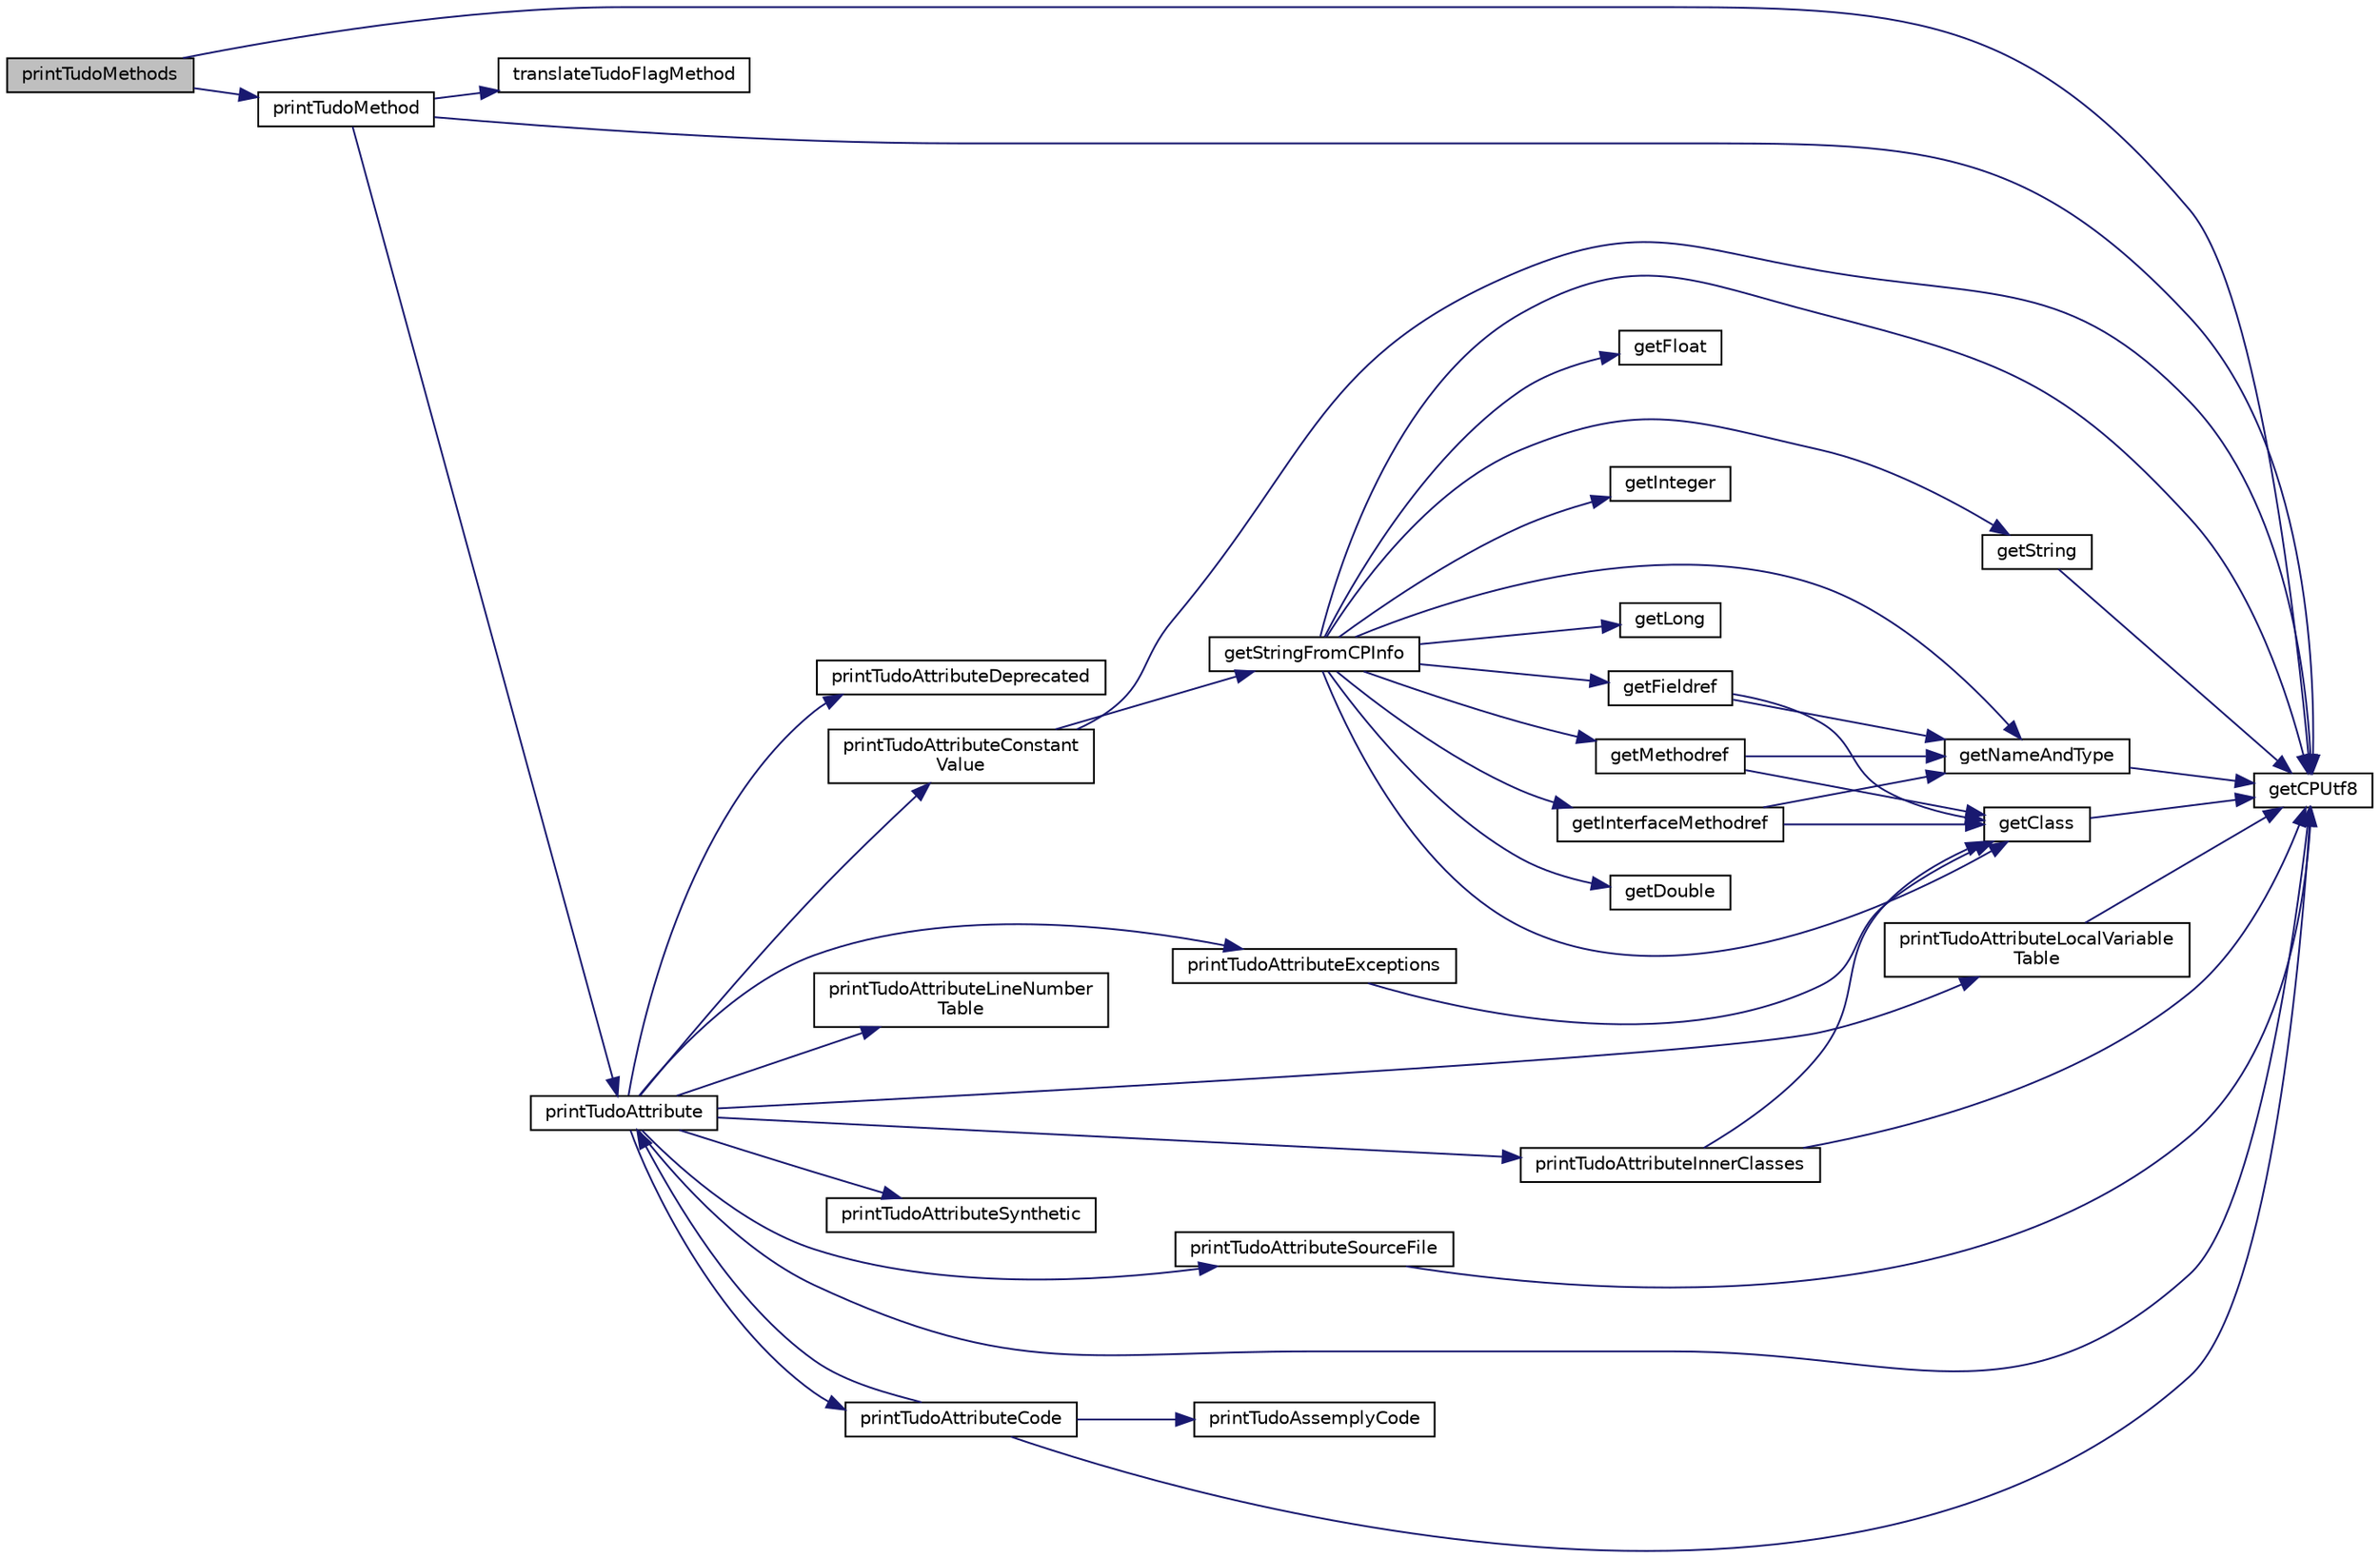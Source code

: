 digraph "printTudoMethods"
{
 // LATEX_PDF_SIZE
  edge [fontname="Helvetica",fontsize="10",labelfontname="Helvetica",labelfontsize="10"];
  node [fontname="Helvetica",fontsize="10",shape=record];
  rankdir="LR";
  Node1 [label="printTudoMethods",height=0.2,width=0.4,color="black", fillcolor="grey75", style="filled", fontcolor="black",tooltip=" "];
  Node1 -> Node2 [color="midnightblue",fontsize="10",style="solid"];
  Node2 [label="getCPUtf8",height=0.2,width=0.4,color="black", fillcolor="white", style="filled",URL="$_constant_pool_info_8cpp.html#a5e9d056ada05e799dca7e544a7878f94",tooltip=" "];
  Node1 -> Node3 [color="midnightblue",fontsize="10",style="solid"];
  Node3 [label="printTudoMethod",height=0.2,width=0.4,color="black", fillcolor="white", style="filled",URL="$_print_tudo_8cpp.html#aca33f9f66fd0cfecd1218ab919d4765a",tooltip=" "];
  Node3 -> Node2 [color="midnightblue",fontsize="10",style="solid"];
  Node3 -> Node4 [color="midnightblue",fontsize="10",style="solid"];
  Node4 [label="printTudoAttribute",height=0.2,width=0.4,color="black", fillcolor="white", style="filled",URL="$_print_tudo_8cpp.html#a811ce9d29fdfcee18bc97ed51288a20e",tooltip=" "];
  Node4 -> Node2 [color="midnightblue",fontsize="10",style="solid"];
  Node4 -> Node5 [color="midnightblue",fontsize="10",style="solid"];
  Node5 [label="printTudoAttributeCode",height=0.2,width=0.4,color="black", fillcolor="white", style="filled",URL="$_print_tudo_8cpp.html#a127513c6d27c1f7e5b1e2b23a4698fc6",tooltip=" "];
  Node5 -> Node2 [color="midnightblue",fontsize="10",style="solid"];
  Node5 -> Node6 [color="midnightblue",fontsize="10",style="solid"];
  Node6 [label="printTudoAssemplyCode",height=0.2,width=0.4,color="black", fillcolor="white", style="filled",URL="$_print_tudo_8cpp.html#acd1d6bce54f0bf844f0b3aae077ddd13",tooltip=" "];
  Node5 -> Node4 [color="midnightblue",fontsize="10",style="solid"];
  Node4 -> Node7 [color="midnightblue",fontsize="10",style="solid"];
  Node7 [label="printTudoAttributeConstant\lValue",height=0.2,width=0.4,color="black", fillcolor="white", style="filled",URL="$_print_tudo_8cpp.html#ad2de31238db7d9e4da9ba7419ee5fa19",tooltip=" "];
  Node7 -> Node2 [color="midnightblue",fontsize="10",style="solid"];
  Node7 -> Node8 [color="midnightblue",fontsize="10",style="solid"];
  Node8 [label="getStringFromCPInfo",height=0.2,width=0.4,color="black", fillcolor="white", style="filled",URL="$_constant_pool_info_8cpp.html#afe1697068c0f2f8b2c45ae37899e874c",tooltip=" "];
  Node8 -> Node9 [color="midnightblue",fontsize="10",style="solid"];
  Node9 [label="getClass",height=0.2,width=0.4,color="black", fillcolor="white", style="filled",URL="$_constant_pool_info_8cpp.html#abf3ac3c335453aeeaef5215f929ca198",tooltip=" "];
  Node9 -> Node2 [color="midnightblue",fontsize="10",style="solid"];
  Node8 -> Node2 [color="midnightblue",fontsize="10",style="solid"];
  Node8 -> Node10 [color="midnightblue",fontsize="10",style="solid"];
  Node10 [label="getDouble",height=0.2,width=0.4,color="black", fillcolor="white", style="filled",URL="$_constant_pool_info_8cpp.html#a7c2c013a83861a4863262f5662805cde",tooltip=" "];
  Node8 -> Node11 [color="midnightblue",fontsize="10",style="solid"];
  Node11 [label="getFieldref",height=0.2,width=0.4,color="black", fillcolor="white", style="filled",URL="$_constant_pool_info_8cpp.html#aa11fd5cae250b13659b5bc7896666470",tooltip=" "];
  Node11 -> Node9 [color="midnightblue",fontsize="10",style="solid"];
  Node11 -> Node12 [color="midnightblue",fontsize="10",style="solid"];
  Node12 [label="getNameAndType",height=0.2,width=0.4,color="black", fillcolor="white", style="filled",URL="$_constant_pool_info_8cpp.html#a17eba7eed349812217e563f49ea1ce31",tooltip=" "];
  Node12 -> Node2 [color="midnightblue",fontsize="10",style="solid"];
  Node8 -> Node13 [color="midnightblue",fontsize="10",style="solid"];
  Node13 [label="getFloat",height=0.2,width=0.4,color="black", fillcolor="white", style="filled",URL="$_constant_pool_info_8cpp.html#a4c191de500bacf8bcbf78fecaaff5c9c",tooltip=" "];
  Node8 -> Node14 [color="midnightblue",fontsize="10",style="solid"];
  Node14 [label="getInteger",height=0.2,width=0.4,color="black", fillcolor="white", style="filled",URL="$_constant_pool_info_8cpp.html#ad170cd1f7d25904c16944ac727b0a3df",tooltip=" "];
  Node8 -> Node15 [color="midnightblue",fontsize="10",style="solid"];
  Node15 [label="getInterfaceMethodref",height=0.2,width=0.4,color="black", fillcolor="white", style="filled",URL="$_constant_pool_info_8cpp.html#ac1af9208eec2a80387bfc0df984658c4",tooltip=" "];
  Node15 -> Node9 [color="midnightblue",fontsize="10",style="solid"];
  Node15 -> Node12 [color="midnightblue",fontsize="10",style="solid"];
  Node8 -> Node16 [color="midnightblue",fontsize="10",style="solid"];
  Node16 [label="getLong",height=0.2,width=0.4,color="black", fillcolor="white", style="filled",URL="$_constant_pool_info_8cpp.html#ae9e5dbc5679d30d4ed4627e5f97f5580",tooltip=" "];
  Node8 -> Node17 [color="midnightblue",fontsize="10",style="solid"];
  Node17 [label="getMethodref",height=0.2,width=0.4,color="black", fillcolor="white", style="filled",URL="$_constant_pool_info_8cpp.html#ab1000528a22b627ac08ba4f02a28307a",tooltip=" "];
  Node17 -> Node9 [color="midnightblue",fontsize="10",style="solid"];
  Node17 -> Node12 [color="midnightblue",fontsize="10",style="solid"];
  Node8 -> Node12 [color="midnightblue",fontsize="10",style="solid"];
  Node8 -> Node18 [color="midnightblue",fontsize="10",style="solid"];
  Node18 [label="getString",height=0.2,width=0.4,color="black", fillcolor="white", style="filled",URL="$_constant_pool_info_8cpp.html#a225c1b5cec4bb5cf3f07f9864b9d0431",tooltip=" "];
  Node18 -> Node2 [color="midnightblue",fontsize="10",style="solid"];
  Node4 -> Node19 [color="midnightblue",fontsize="10",style="solid"];
  Node19 [label="printTudoAttributeDeprecated",height=0.2,width=0.4,color="black", fillcolor="white", style="filled",URL="$_print_tudo_8cpp.html#a3cd15dbf5926cfd5cd639db964dc28a8",tooltip=" "];
  Node4 -> Node20 [color="midnightblue",fontsize="10",style="solid"];
  Node20 [label="printTudoAttributeExceptions",height=0.2,width=0.4,color="black", fillcolor="white", style="filled",URL="$_print_tudo_8cpp.html#a7d88211d1ec964984235129ea3bd9977",tooltip=" "];
  Node20 -> Node9 [color="midnightblue",fontsize="10",style="solid"];
  Node4 -> Node21 [color="midnightblue",fontsize="10",style="solid"];
  Node21 [label="printTudoAttributeInnerClasses",height=0.2,width=0.4,color="black", fillcolor="white", style="filled",URL="$_print_tudo_8cpp.html#abedd243d5e8d629be267275ecb65fcc3",tooltip=" "];
  Node21 -> Node9 [color="midnightblue",fontsize="10",style="solid"];
  Node21 -> Node2 [color="midnightblue",fontsize="10",style="solid"];
  Node4 -> Node22 [color="midnightblue",fontsize="10",style="solid"];
  Node22 [label="printTudoAttributeLineNumber\lTable",height=0.2,width=0.4,color="black", fillcolor="white", style="filled",URL="$_print_tudo_8cpp.html#a3b45262e87991b6aab6770ffe4314ae1",tooltip=" "];
  Node4 -> Node23 [color="midnightblue",fontsize="10",style="solid"];
  Node23 [label="printTudoAttributeLocalVariable\lTable",height=0.2,width=0.4,color="black", fillcolor="white", style="filled",URL="$_print_tudo_8cpp.html#a93a834255f12f6983596b15f4e2e8318",tooltip=" "];
  Node23 -> Node2 [color="midnightblue",fontsize="10",style="solid"];
  Node4 -> Node24 [color="midnightblue",fontsize="10",style="solid"];
  Node24 [label="printTudoAttributeSourceFile",height=0.2,width=0.4,color="black", fillcolor="white", style="filled",URL="$_print_tudo_8cpp.html#a90402588f2d088c592d5b0ac1a6a3909",tooltip=" "];
  Node24 -> Node2 [color="midnightblue",fontsize="10",style="solid"];
  Node4 -> Node25 [color="midnightblue",fontsize="10",style="solid"];
  Node25 [label="printTudoAttributeSynthetic",height=0.2,width=0.4,color="black", fillcolor="white", style="filled",URL="$_print_tudo_8cpp.html#ac0badc4e2f60b5ec867c735ca5f75a11",tooltip=" "];
  Node3 -> Node26 [color="midnightblue",fontsize="10",style="solid"];
  Node26 [label="translateTudoFlagMethod",height=0.2,width=0.4,color="black", fillcolor="white", style="filled",URL="$_print_tudo_8cpp.html#ae842390f9ffe213978d023197c90a5db",tooltip=" "];
}
